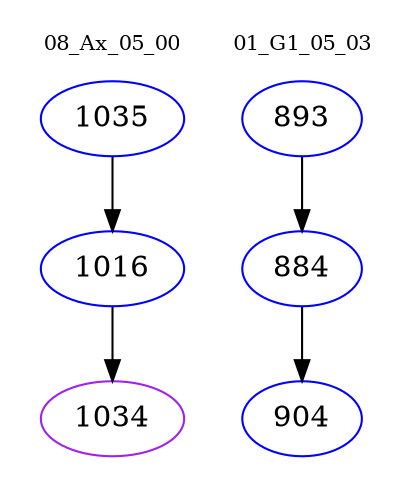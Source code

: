 digraph{
subgraph cluster_0 {
color = white
label = "08_Ax_05_00";
fontsize=10;
T0_1035 [label="1035", color="blue"]
T0_1035 -> T0_1016 [color="black"]
T0_1016 [label="1016", color="blue"]
T0_1016 -> T0_1034 [color="black"]
T0_1034 [label="1034", color="purple"]
}
subgraph cluster_1 {
color = white
label = "01_G1_05_03";
fontsize=10;
T1_893 [label="893", color="blue"]
T1_893 -> T1_884 [color="black"]
T1_884 [label="884", color="blue"]
T1_884 -> T1_904 [color="black"]
T1_904 [label="904", color="blue"]
}
}
